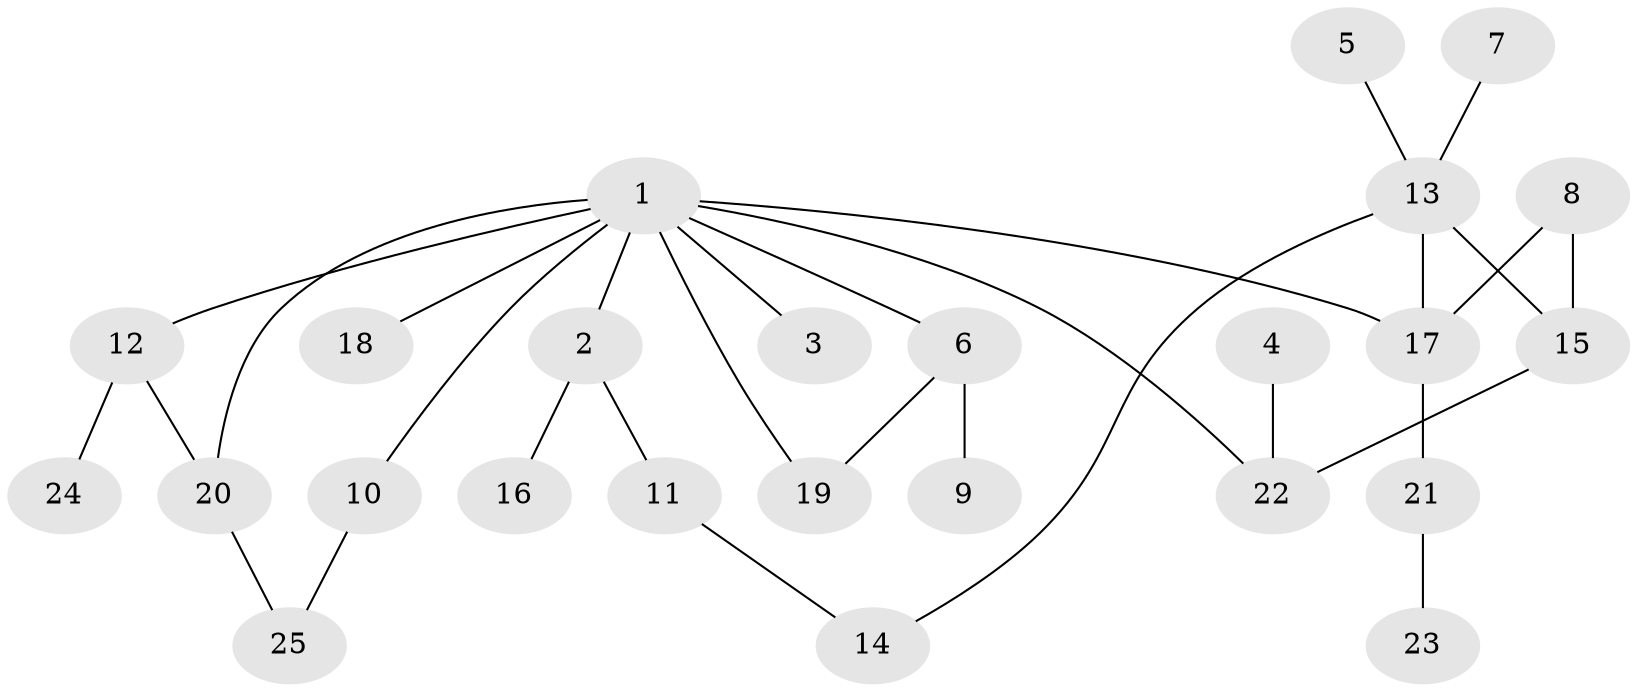 // original degree distribution, {4: 0.1, 7: 0.04, 3: 0.14, 1: 0.38, 6: 0.02, 2: 0.32}
// Generated by graph-tools (version 1.1) at 2025/46/03/06/25 01:46:56]
// undirected, 25 vertices, 30 edges
graph export_dot {
graph [start="1"]
  node [color=gray90,style=filled];
  1;
  2;
  3;
  4;
  5;
  6;
  7;
  8;
  9;
  10;
  11;
  12;
  13;
  14;
  15;
  16;
  17;
  18;
  19;
  20;
  21;
  22;
  23;
  24;
  25;
  1 -- 2 [weight=1.0];
  1 -- 3 [weight=1.0];
  1 -- 6 [weight=1.0];
  1 -- 10 [weight=1.0];
  1 -- 12 [weight=1.0];
  1 -- 17 [weight=1.0];
  1 -- 18 [weight=1.0];
  1 -- 19 [weight=1.0];
  1 -- 20 [weight=1.0];
  1 -- 22 [weight=1.0];
  2 -- 11 [weight=1.0];
  2 -- 16 [weight=1.0];
  4 -- 22 [weight=1.0];
  5 -- 13 [weight=1.0];
  6 -- 9 [weight=1.0];
  6 -- 19 [weight=1.0];
  7 -- 13 [weight=1.0];
  8 -- 15 [weight=1.0];
  8 -- 17 [weight=1.0];
  10 -- 25 [weight=1.0];
  11 -- 14 [weight=1.0];
  12 -- 20 [weight=1.0];
  12 -- 24 [weight=1.0];
  13 -- 14 [weight=1.0];
  13 -- 15 [weight=2.0];
  13 -- 17 [weight=1.0];
  15 -- 22 [weight=1.0];
  17 -- 21 [weight=1.0];
  20 -- 25 [weight=1.0];
  21 -- 23 [weight=1.0];
}
